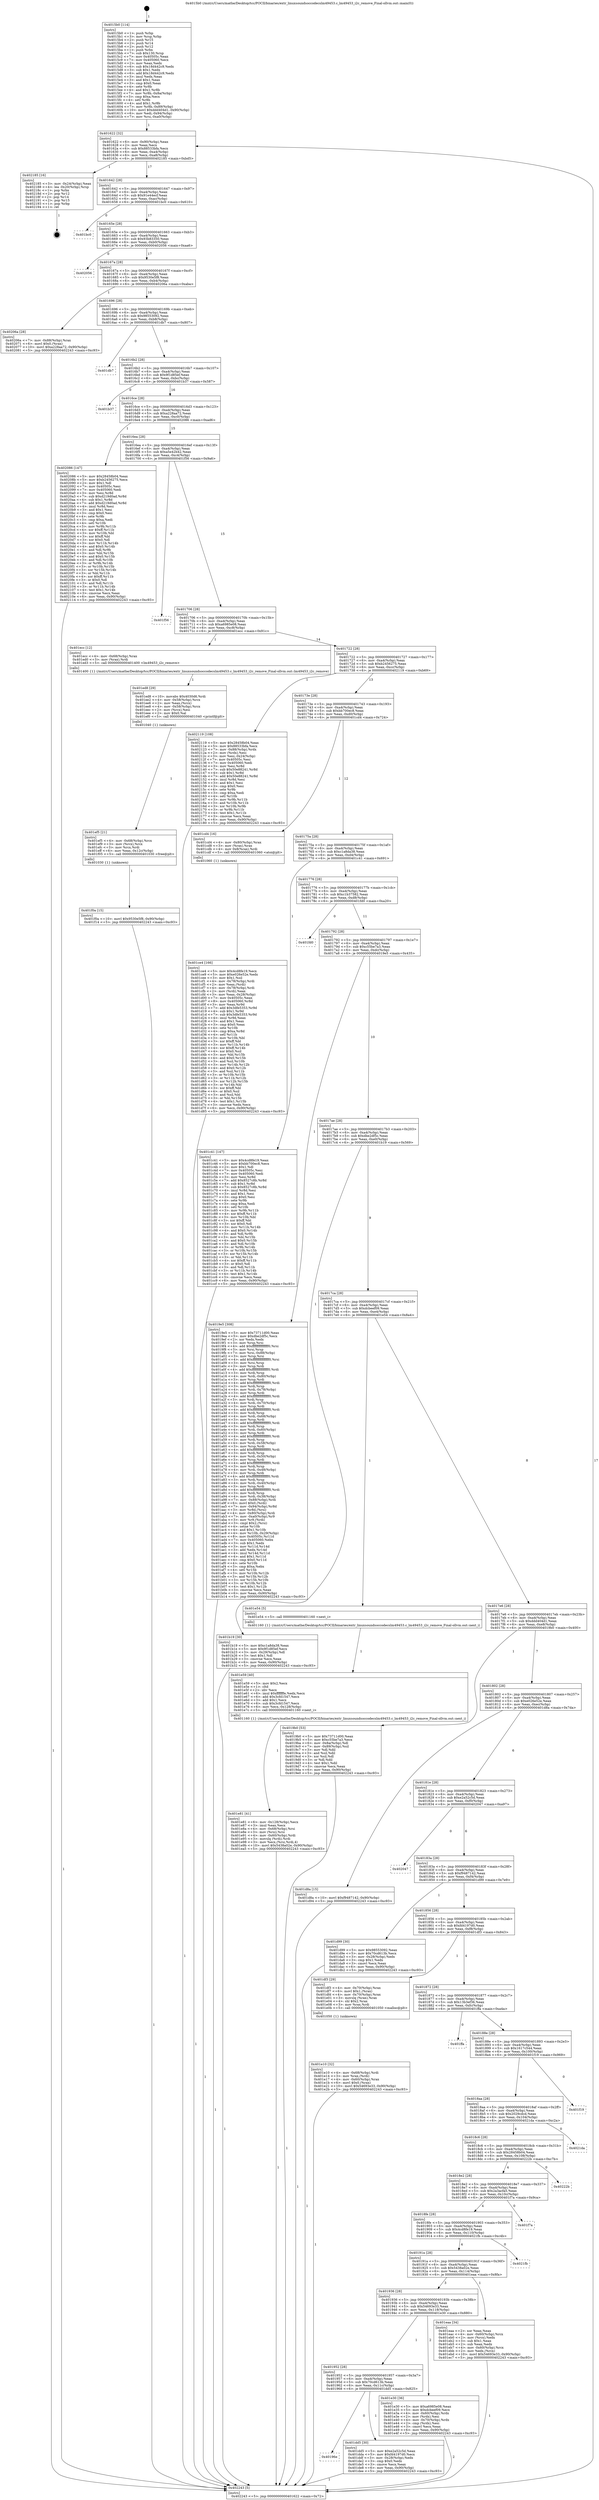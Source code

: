 digraph "0x4015b0" {
  label = "0x4015b0 (/mnt/c/Users/mathe/Desktop/tcc/POCII/binaries/extr_linuxsoundsoccodecslm49453.c_lm49453_i2c_remove_Final-ollvm.out::main(0))"
  labelloc = "t"
  node[shape=record]

  Entry [label="",width=0.3,height=0.3,shape=circle,fillcolor=black,style=filled]
  "0x401622" [label="{
     0x401622 [32]\l
     | [instrs]\l
     &nbsp;&nbsp;0x401622 \<+6\>: mov -0x90(%rbp),%eax\l
     &nbsp;&nbsp;0x401628 \<+2\>: mov %eax,%ecx\l
     &nbsp;&nbsp;0x40162a \<+6\>: sub $0x88533bfa,%ecx\l
     &nbsp;&nbsp;0x401630 \<+6\>: mov %eax,-0xa4(%rbp)\l
     &nbsp;&nbsp;0x401636 \<+6\>: mov %ecx,-0xa8(%rbp)\l
     &nbsp;&nbsp;0x40163c \<+6\>: je 0000000000402185 \<main+0xbd5\>\l
  }"]
  "0x402185" [label="{
     0x402185 [16]\l
     | [instrs]\l
     &nbsp;&nbsp;0x402185 \<+3\>: mov -0x24(%rbp),%eax\l
     &nbsp;&nbsp;0x402188 \<+4\>: lea -0x20(%rbp),%rsp\l
     &nbsp;&nbsp;0x40218c \<+1\>: pop %rbx\l
     &nbsp;&nbsp;0x40218d \<+2\>: pop %r12\l
     &nbsp;&nbsp;0x40218f \<+2\>: pop %r14\l
     &nbsp;&nbsp;0x402191 \<+2\>: pop %r15\l
     &nbsp;&nbsp;0x402193 \<+1\>: pop %rbp\l
     &nbsp;&nbsp;0x402194 \<+1\>: ret\l
  }"]
  "0x401642" [label="{
     0x401642 [28]\l
     | [instrs]\l
     &nbsp;&nbsp;0x401642 \<+5\>: jmp 0000000000401647 \<main+0x97\>\l
     &nbsp;&nbsp;0x401647 \<+6\>: mov -0xa4(%rbp),%eax\l
     &nbsp;&nbsp;0x40164d \<+5\>: sub $0x91e44ecf,%eax\l
     &nbsp;&nbsp;0x401652 \<+6\>: mov %eax,-0xac(%rbp)\l
     &nbsp;&nbsp;0x401658 \<+6\>: je 0000000000401bc0 \<main+0x610\>\l
  }"]
  Exit [label="",width=0.3,height=0.3,shape=circle,fillcolor=black,style=filled,peripheries=2]
  "0x401bc0" [label="{
     0x401bc0\l
  }", style=dashed]
  "0x40165e" [label="{
     0x40165e [28]\l
     | [instrs]\l
     &nbsp;&nbsp;0x40165e \<+5\>: jmp 0000000000401663 \<main+0xb3\>\l
     &nbsp;&nbsp;0x401663 \<+6\>: mov -0xa4(%rbp),%eax\l
     &nbsp;&nbsp;0x401669 \<+5\>: sub $0x93b83350,%eax\l
     &nbsp;&nbsp;0x40166e \<+6\>: mov %eax,-0xb0(%rbp)\l
     &nbsp;&nbsp;0x401674 \<+6\>: je 0000000000402056 \<main+0xaa6\>\l
  }"]
  "0x401f0a" [label="{
     0x401f0a [15]\l
     | [instrs]\l
     &nbsp;&nbsp;0x401f0a \<+10\>: movl $0x9530e5f8,-0x90(%rbp)\l
     &nbsp;&nbsp;0x401f14 \<+5\>: jmp 0000000000402243 \<main+0xc93\>\l
  }"]
  "0x402056" [label="{
     0x402056\l
  }", style=dashed]
  "0x40167a" [label="{
     0x40167a [28]\l
     | [instrs]\l
     &nbsp;&nbsp;0x40167a \<+5\>: jmp 000000000040167f \<main+0xcf\>\l
     &nbsp;&nbsp;0x40167f \<+6\>: mov -0xa4(%rbp),%eax\l
     &nbsp;&nbsp;0x401685 \<+5\>: sub $0x9530e5f8,%eax\l
     &nbsp;&nbsp;0x40168a \<+6\>: mov %eax,-0xb4(%rbp)\l
     &nbsp;&nbsp;0x401690 \<+6\>: je 000000000040206a \<main+0xaba\>\l
  }"]
  "0x401ef5" [label="{
     0x401ef5 [21]\l
     | [instrs]\l
     &nbsp;&nbsp;0x401ef5 \<+4\>: mov -0x68(%rbp),%rcx\l
     &nbsp;&nbsp;0x401ef9 \<+3\>: mov (%rcx),%rcx\l
     &nbsp;&nbsp;0x401efc \<+3\>: mov %rcx,%rdi\l
     &nbsp;&nbsp;0x401eff \<+6\>: mov %eax,-0x12c(%rbp)\l
     &nbsp;&nbsp;0x401f05 \<+5\>: call 0000000000401030 \<free@plt\>\l
     | [calls]\l
     &nbsp;&nbsp;0x401030 \{1\} (unknown)\l
  }"]
  "0x40206a" [label="{
     0x40206a [28]\l
     | [instrs]\l
     &nbsp;&nbsp;0x40206a \<+7\>: mov -0x88(%rbp),%rax\l
     &nbsp;&nbsp;0x402071 \<+6\>: movl $0x0,(%rax)\l
     &nbsp;&nbsp;0x402077 \<+10\>: movl $0xa228aa72,-0x90(%rbp)\l
     &nbsp;&nbsp;0x402081 \<+5\>: jmp 0000000000402243 \<main+0xc93\>\l
  }"]
  "0x401696" [label="{
     0x401696 [28]\l
     | [instrs]\l
     &nbsp;&nbsp;0x401696 \<+5\>: jmp 000000000040169b \<main+0xeb\>\l
     &nbsp;&nbsp;0x40169b \<+6\>: mov -0xa4(%rbp),%eax\l
     &nbsp;&nbsp;0x4016a1 \<+5\>: sub $0x98553092,%eax\l
     &nbsp;&nbsp;0x4016a6 \<+6\>: mov %eax,-0xb8(%rbp)\l
     &nbsp;&nbsp;0x4016ac \<+6\>: je 0000000000401db7 \<main+0x807\>\l
  }"]
  "0x401ed8" [label="{
     0x401ed8 [29]\l
     | [instrs]\l
     &nbsp;&nbsp;0x401ed8 \<+10\>: movabs $0x4030d6,%rdi\l
     &nbsp;&nbsp;0x401ee2 \<+4\>: mov -0x58(%rbp),%rcx\l
     &nbsp;&nbsp;0x401ee6 \<+2\>: mov %eax,(%rcx)\l
     &nbsp;&nbsp;0x401ee8 \<+4\>: mov -0x58(%rbp),%rcx\l
     &nbsp;&nbsp;0x401eec \<+2\>: mov (%rcx),%esi\l
     &nbsp;&nbsp;0x401eee \<+2\>: mov $0x0,%al\l
     &nbsp;&nbsp;0x401ef0 \<+5\>: call 0000000000401040 \<printf@plt\>\l
     | [calls]\l
     &nbsp;&nbsp;0x401040 \{1\} (unknown)\l
  }"]
  "0x401db7" [label="{
     0x401db7\l
  }", style=dashed]
  "0x4016b2" [label="{
     0x4016b2 [28]\l
     | [instrs]\l
     &nbsp;&nbsp;0x4016b2 \<+5\>: jmp 00000000004016b7 \<main+0x107\>\l
     &nbsp;&nbsp;0x4016b7 \<+6\>: mov -0xa4(%rbp),%eax\l
     &nbsp;&nbsp;0x4016bd \<+5\>: sub $0x9f1d85ef,%eax\l
     &nbsp;&nbsp;0x4016c2 \<+6\>: mov %eax,-0xbc(%rbp)\l
     &nbsp;&nbsp;0x4016c8 \<+6\>: je 0000000000401b37 \<main+0x587\>\l
  }"]
  "0x401e81" [label="{
     0x401e81 [41]\l
     | [instrs]\l
     &nbsp;&nbsp;0x401e81 \<+6\>: mov -0x128(%rbp),%ecx\l
     &nbsp;&nbsp;0x401e87 \<+3\>: imul %eax,%ecx\l
     &nbsp;&nbsp;0x401e8a \<+4\>: mov -0x68(%rbp),%rsi\l
     &nbsp;&nbsp;0x401e8e \<+3\>: mov (%rsi),%rsi\l
     &nbsp;&nbsp;0x401e91 \<+4\>: mov -0x60(%rbp),%rdi\l
     &nbsp;&nbsp;0x401e95 \<+3\>: movslq (%rdi),%rdi\l
     &nbsp;&nbsp;0x401e98 \<+3\>: mov %ecx,(%rsi,%rdi,4)\l
     &nbsp;&nbsp;0x401e9b \<+10\>: movl $0x5438a02e,-0x90(%rbp)\l
     &nbsp;&nbsp;0x401ea5 \<+5\>: jmp 0000000000402243 \<main+0xc93\>\l
  }"]
  "0x401b37" [label="{
     0x401b37\l
  }", style=dashed]
  "0x4016ce" [label="{
     0x4016ce [28]\l
     | [instrs]\l
     &nbsp;&nbsp;0x4016ce \<+5\>: jmp 00000000004016d3 \<main+0x123\>\l
     &nbsp;&nbsp;0x4016d3 \<+6\>: mov -0xa4(%rbp),%eax\l
     &nbsp;&nbsp;0x4016d9 \<+5\>: sub $0xa228aa72,%eax\l
     &nbsp;&nbsp;0x4016de \<+6\>: mov %eax,-0xc0(%rbp)\l
     &nbsp;&nbsp;0x4016e4 \<+6\>: je 0000000000402086 \<main+0xad6\>\l
  }"]
  "0x401e59" [label="{
     0x401e59 [40]\l
     | [instrs]\l
     &nbsp;&nbsp;0x401e59 \<+5\>: mov $0x2,%ecx\l
     &nbsp;&nbsp;0x401e5e \<+1\>: cltd\l
     &nbsp;&nbsp;0x401e5f \<+2\>: idiv %ecx\l
     &nbsp;&nbsp;0x401e61 \<+6\>: imul $0xfffffffe,%edx,%ecx\l
     &nbsp;&nbsp;0x401e67 \<+6\>: add $0x3cfd1547,%ecx\l
     &nbsp;&nbsp;0x401e6d \<+3\>: add $0x1,%ecx\l
     &nbsp;&nbsp;0x401e70 \<+6\>: sub $0x3cfd1547,%ecx\l
     &nbsp;&nbsp;0x401e76 \<+6\>: mov %ecx,-0x128(%rbp)\l
     &nbsp;&nbsp;0x401e7c \<+5\>: call 0000000000401160 \<next_i\>\l
     | [calls]\l
     &nbsp;&nbsp;0x401160 \{1\} (/mnt/c/Users/mathe/Desktop/tcc/POCII/binaries/extr_linuxsoundsoccodecslm49453.c_lm49453_i2c_remove_Final-ollvm.out::next_i)\l
  }"]
  "0x402086" [label="{
     0x402086 [147]\l
     | [instrs]\l
     &nbsp;&nbsp;0x402086 \<+5\>: mov $0x28458b04,%eax\l
     &nbsp;&nbsp;0x40208b \<+5\>: mov $0xb2456275,%ecx\l
     &nbsp;&nbsp;0x402090 \<+2\>: mov $0x1,%dl\l
     &nbsp;&nbsp;0x402092 \<+7\>: mov 0x40505c,%esi\l
     &nbsp;&nbsp;0x402099 \<+7\>: mov 0x405060,%edi\l
     &nbsp;&nbsp;0x4020a0 \<+3\>: mov %esi,%r8d\l
     &nbsp;&nbsp;0x4020a3 \<+7\>: sub $0xd219d0ad,%r8d\l
     &nbsp;&nbsp;0x4020aa \<+4\>: sub $0x1,%r8d\l
     &nbsp;&nbsp;0x4020ae \<+7\>: add $0xd219d0ad,%r8d\l
     &nbsp;&nbsp;0x4020b5 \<+4\>: imul %r8d,%esi\l
     &nbsp;&nbsp;0x4020b9 \<+3\>: and $0x1,%esi\l
     &nbsp;&nbsp;0x4020bc \<+3\>: cmp $0x0,%esi\l
     &nbsp;&nbsp;0x4020bf \<+4\>: sete %r9b\l
     &nbsp;&nbsp;0x4020c3 \<+3\>: cmp $0xa,%edi\l
     &nbsp;&nbsp;0x4020c6 \<+4\>: setl %r10b\l
     &nbsp;&nbsp;0x4020ca \<+3\>: mov %r9b,%r11b\l
     &nbsp;&nbsp;0x4020cd \<+4\>: xor $0xff,%r11b\l
     &nbsp;&nbsp;0x4020d1 \<+3\>: mov %r10b,%bl\l
     &nbsp;&nbsp;0x4020d4 \<+3\>: xor $0xff,%bl\l
     &nbsp;&nbsp;0x4020d7 \<+3\>: xor $0x0,%dl\l
     &nbsp;&nbsp;0x4020da \<+3\>: mov %r11b,%r14b\l
     &nbsp;&nbsp;0x4020dd \<+4\>: and $0x0,%r14b\l
     &nbsp;&nbsp;0x4020e1 \<+3\>: and %dl,%r9b\l
     &nbsp;&nbsp;0x4020e4 \<+3\>: mov %bl,%r15b\l
     &nbsp;&nbsp;0x4020e7 \<+4\>: and $0x0,%r15b\l
     &nbsp;&nbsp;0x4020eb \<+3\>: and %dl,%r10b\l
     &nbsp;&nbsp;0x4020ee \<+3\>: or %r9b,%r14b\l
     &nbsp;&nbsp;0x4020f1 \<+3\>: or %r10b,%r15b\l
     &nbsp;&nbsp;0x4020f4 \<+3\>: xor %r15b,%r14b\l
     &nbsp;&nbsp;0x4020f7 \<+3\>: or %bl,%r11b\l
     &nbsp;&nbsp;0x4020fa \<+4\>: xor $0xff,%r11b\l
     &nbsp;&nbsp;0x4020fe \<+3\>: or $0x0,%dl\l
     &nbsp;&nbsp;0x402101 \<+3\>: and %dl,%r11b\l
     &nbsp;&nbsp;0x402104 \<+3\>: or %r11b,%r14b\l
     &nbsp;&nbsp;0x402107 \<+4\>: test $0x1,%r14b\l
     &nbsp;&nbsp;0x40210b \<+3\>: cmovne %ecx,%eax\l
     &nbsp;&nbsp;0x40210e \<+6\>: mov %eax,-0x90(%rbp)\l
     &nbsp;&nbsp;0x402114 \<+5\>: jmp 0000000000402243 \<main+0xc93\>\l
  }"]
  "0x4016ea" [label="{
     0x4016ea [28]\l
     | [instrs]\l
     &nbsp;&nbsp;0x4016ea \<+5\>: jmp 00000000004016ef \<main+0x13f\>\l
     &nbsp;&nbsp;0x4016ef \<+6\>: mov -0xa4(%rbp),%eax\l
     &nbsp;&nbsp;0x4016f5 \<+5\>: sub $0xa5e42b42,%eax\l
     &nbsp;&nbsp;0x4016fa \<+6\>: mov %eax,-0xc4(%rbp)\l
     &nbsp;&nbsp;0x401700 \<+6\>: je 0000000000401f56 \<main+0x9a6\>\l
  }"]
  "0x401e10" [label="{
     0x401e10 [32]\l
     | [instrs]\l
     &nbsp;&nbsp;0x401e10 \<+4\>: mov -0x68(%rbp),%rdi\l
     &nbsp;&nbsp;0x401e14 \<+3\>: mov %rax,(%rdi)\l
     &nbsp;&nbsp;0x401e17 \<+4\>: mov -0x60(%rbp),%rax\l
     &nbsp;&nbsp;0x401e1b \<+6\>: movl $0x0,(%rax)\l
     &nbsp;&nbsp;0x401e21 \<+10\>: movl $0x54693e33,-0x90(%rbp)\l
     &nbsp;&nbsp;0x401e2b \<+5\>: jmp 0000000000402243 \<main+0xc93\>\l
  }"]
  "0x401f56" [label="{
     0x401f56\l
  }", style=dashed]
  "0x401706" [label="{
     0x401706 [28]\l
     | [instrs]\l
     &nbsp;&nbsp;0x401706 \<+5\>: jmp 000000000040170b \<main+0x15b\>\l
     &nbsp;&nbsp;0x40170b \<+6\>: mov -0xa4(%rbp),%eax\l
     &nbsp;&nbsp;0x401711 \<+5\>: sub $0xa6985e08,%eax\l
     &nbsp;&nbsp;0x401716 \<+6\>: mov %eax,-0xc8(%rbp)\l
     &nbsp;&nbsp;0x40171c \<+6\>: je 0000000000401ecc \<main+0x91c\>\l
  }"]
  "0x40196e" [label="{
     0x40196e\l
  }", style=dashed]
  "0x401ecc" [label="{
     0x401ecc [12]\l
     | [instrs]\l
     &nbsp;&nbsp;0x401ecc \<+4\>: mov -0x68(%rbp),%rax\l
     &nbsp;&nbsp;0x401ed0 \<+3\>: mov (%rax),%rdi\l
     &nbsp;&nbsp;0x401ed3 \<+5\>: call 0000000000401400 \<lm49453_i2c_remove\>\l
     | [calls]\l
     &nbsp;&nbsp;0x401400 \{1\} (/mnt/c/Users/mathe/Desktop/tcc/POCII/binaries/extr_linuxsoundsoccodecslm49453.c_lm49453_i2c_remove_Final-ollvm.out::lm49453_i2c_remove)\l
  }"]
  "0x401722" [label="{
     0x401722 [28]\l
     | [instrs]\l
     &nbsp;&nbsp;0x401722 \<+5\>: jmp 0000000000401727 \<main+0x177\>\l
     &nbsp;&nbsp;0x401727 \<+6\>: mov -0xa4(%rbp),%eax\l
     &nbsp;&nbsp;0x40172d \<+5\>: sub $0xb2456275,%eax\l
     &nbsp;&nbsp;0x401732 \<+6\>: mov %eax,-0xcc(%rbp)\l
     &nbsp;&nbsp;0x401738 \<+6\>: je 0000000000402119 \<main+0xb69\>\l
  }"]
  "0x401dd5" [label="{
     0x401dd5 [30]\l
     | [instrs]\l
     &nbsp;&nbsp;0x401dd5 \<+5\>: mov $0xe2a52c5d,%eax\l
     &nbsp;&nbsp;0x401dda \<+5\>: mov $0xfd4197d0,%ecx\l
     &nbsp;&nbsp;0x401ddf \<+3\>: mov -0x28(%rbp),%edx\l
     &nbsp;&nbsp;0x401de2 \<+3\>: cmp $0x0,%edx\l
     &nbsp;&nbsp;0x401de5 \<+3\>: cmove %ecx,%eax\l
     &nbsp;&nbsp;0x401de8 \<+6\>: mov %eax,-0x90(%rbp)\l
     &nbsp;&nbsp;0x401dee \<+5\>: jmp 0000000000402243 \<main+0xc93\>\l
  }"]
  "0x402119" [label="{
     0x402119 [108]\l
     | [instrs]\l
     &nbsp;&nbsp;0x402119 \<+5\>: mov $0x28458b04,%eax\l
     &nbsp;&nbsp;0x40211e \<+5\>: mov $0x88533bfa,%ecx\l
     &nbsp;&nbsp;0x402123 \<+7\>: mov -0x88(%rbp),%rdx\l
     &nbsp;&nbsp;0x40212a \<+2\>: mov (%rdx),%esi\l
     &nbsp;&nbsp;0x40212c \<+3\>: mov %esi,-0x24(%rbp)\l
     &nbsp;&nbsp;0x40212f \<+7\>: mov 0x40505c,%esi\l
     &nbsp;&nbsp;0x402136 \<+7\>: mov 0x405060,%edi\l
     &nbsp;&nbsp;0x40213d \<+3\>: mov %esi,%r8d\l
     &nbsp;&nbsp;0x402140 \<+7\>: sub $0x50e88241,%r8d\l
     &nbsp;&nbsp;0x402147 \<+4\>: sub $0x1,%r8d\l
     &nbsp;&nbsp;0x40214b \<+7\>: add $0x50e88241,%r8d\l
     &nbsp;&nbsp;0x402152 \<+4\>: imul %r8d,%esi\l
     &nbsp;&nbsp;0x402156 \<+3\>: and $0x1,%esi\l
     &nbsp;&nbsp;0x402159 \<+3\>: cmp $0x0,%esi\l
     &nbsp;&nbsp;0x40215c \<+4\>: sete %r9b\l
     &nbsp;&nbsp;0x402160 \<+3\>: cmp $0xa,%edi\l
     &nbsp;&nbsp;0x402163 \<+4\>: setl %r10b\l
     &nbsp;&nbsp;0x402167 \<+3\>: mov %r9b,%r11b\l
     &nbsp;&nbsp;0x40216a \<+3\>: and %r10b,%r11b\l
     &nbsp;&nbsp;0x40216d \<+3\>: xor %r10b,%r9b\l
     &nbsp;&nbsp;0x402170 \<+3\>: or %r9b,%r11b\l
     &nbsp;&nbsp;0x402173 \<+4\>: test $0x1,%r11b\l
     &nbsp;&nbsp;0x402177 \<+3\>: cmovne %ecx,%eax\l
     &nbsp;&nbsp;0x40217a \<+6\>: mov %eax,-0x90(%rbp)\l
     &nbsp;&nbsp;0x402180 \<+5\>: jmp 0000000000402243 \<main+0xc93\>\l
  }"]
  "0x40173e" [label="{
     0x40173e [28]\l
     | [instrs]\l
     &nbsp;&nbsp;0x40173e \<+5\>: jmp 0000000000401743 \<main+0x193\>\l
     &nbsp;&nbsp;0x401743 \<+6\>: mov -0xa4(%rbp),%eax\l
     &nbsp;&nbsp;0x401749 \<+5\>: sub $0xbb700ec8,%eax\l
     &nbsp;&nbsp;0x40174e \<+6\>: mov %eax,-0xd0(%rbp)\l
     &nbsp;&nbsp;0x401754 \<+6\>: je 0000000000401cd4 \<main+0x724\>\l
  }"]
  "0x401952" [label="{
     0x401952 [28]\l
     | [instrs]\l
     &nbsp;&nbsp;0x401952 \<+5\>: jmp 0000000000401957 \<main+0x3a7\>\l
     &nbsp;&nbsp;0x401957 \<+6\>: mov -0xa4(%rbp),%eax\l
     &nbsp;&nbsp;0x40195d \<+5\>: sub $0x70cd613b,%eax\l
     &nbsp;&nbsp;0x401962 \<+6\>: mov %eax,-0x11c(%rbp)\l
     &nbsp;&nbsp;0x401968 \<+6\>: je 0000000000401dd5 \<main+0x825\>\l
  }"]
  "0x401cd4" [label="{
     0x401cd4 [16]\l
     | [instrs]\l
     &nbsp;&nbsp;0x401cd4 \<+4\>: mov -0x80(%rbp),%rax\l
     &nbsp;&nbsp;0x401cd8 \<+3\>: mov (%rax),%rax\l
     &nbsp;&nbsp;0x401cdb \<+4\>: mov 0x8(%rax),%rdi\l
     &nbsp;&nbsp;0x401cdf \<+5\>: call 0000000000401060 \<atoi@plt\>\l
     | [calls]\l
     &nbsp;&nbsp;0x401060 \{1\} (unknown)\l
  }"]
  "0x40175a" [label="{
     0x40175a [28]\l
     | [instrs]\l
     &nbsp;&nbsp;0x40175a \<+5\>: jmp 000000000040175f \<main+0x1af\>\l
     &nbsp;&nbsp;0x40175f \<+6\>: mov -0xa4(%rbp),%eax\l
     &nbsp;&nbsp;0x401765 \<+5\>: sub $0xc1a8da38,%eax\l
     &nbsp;&nbsp;0x40176a \<+6\>: mov %eax,-0xd4(%rbp)\l
     &nbsp;&nbsp;0x401770 \<+6\>: je 0000000000401c41 \<main+0x691\>\l
  }"]
  "0x401e30" [label="{
     0x401e30 [36]\l
     | [instrs]\l
     &nbsp;&nbsp;0x401e30 \<+5\>: mov $0xa6985e08,%eax\l
     &nbsp;&nbsp;0x401e35 \<+5\>: mov $0xdcbeef09,%ecx\l
     &nbsp;&nbsp;0x401e3a \<+4\>: mov -0x60(%rbp),%rdx\l
     &nbsp;&nbsp;0x401e3e \<+2\>: mov (%rdx),%esi\l
     &nbsp;&nbsp;0x401e40 \<+4\>: mov -0x70(%rbp),%rdx\l
     &nbsp;&nbsp;0x401e44 \<+2\>: cmp (%rdx),%esi\l
     &nbsp;&nbsp;0x401e46 \<+3\>: cmovl %ecx,%eax\l
     &nbsp;&nbsp;0x401e49 \<+6\>: mov %eax,-0x90(%rbp)\l
     &nbsp;&nbsp;0x401e4f \<+5\>: jmp 0000000000402243 \<main+0xc93\>\l
  }"]
  "0x401c41" [label="{
     0x401c41 [147]\l
     | [instrs]\l
     &nbsp;&nbsp;0x401c41 \<+5\>: mov $0x4cd8fe19,%eax\l
     &nbsp;&nbsp;0x401c46 \<+5\>: mov $0xbb700ec8,%ecx\l
     &nbsp;&nbsp;0x401c4b \<+2\>: mov $0x1,%dl\l
     &nbsp;&nbsp;0x401c4d \<+7\>: mov 0x40505c,%esi\l
     &nbsp;&nbsp;0x401c54 \<+7\>: mov 0x405060,%edi\l
     &nbsp;&nbsp;0x401c5b \<+3\>: mov %esi,%r8d\l
     &nbsp;&nbsp;0x401c5e \<+7\>: add $0x8527c8b,%r8d\l
     &nbsp;&nbsp;0x401c65 \<+4\>: sub $0x1,%r8d\l
     &nbsp;&nbsp;0x401c69 \<+7\>: sub $0x8527c8b,%r8d\l
     &nbsp;&nbsp;0x401c70 \<+4\>: imul %r8d,%esi\l
     &nbsp;&nbsp;0x401c74 \<+3\>: and $0x1,%esi\l
     &nbsp;&nbsp;0x401c77 \<+3\>: cmp $0x0,%esi\l
     &nbsp;&nbsp;0x401c7a \<+4\>: sete %r9b\l
     &nbsp;&nbsp;0x401c7e \<+3\>: cmp $0xa,%edi\l
     &nbsp;&nbsp;0x401c81 \<+4\>: setl %r10b\l
     &nbsp;&nbsp;0x401c85 \<+3\>: mov %r9b,%r11b\l
     &nbsp;&nbsp;0x401c88 \<+4\>: xor $0xff,%r11b\l
     &nbsp;&nbsp;0x401c8c \<+3\>: mov %r10b,%bl\l
     &nbsp;&nbsp;0x401c8f \<+3\>: xor $0xff,%bl\l
     &nbsp;&nbsp;0x401c92 \<+3\>: xor $0x0,%dl\l
     &nbsp;&nbsp;0x401c95 \<+3\>: mov %r11b,%r14b\l
     &nbsp;&nbsp;0x401c98 \<+4\>: and $0x0,%r14b\l
     &nbsp;&nbsp;0x401c9c \<+3\>: and %dl,%r9b\l
     &nbsp;&nbsp;0x401c9f \<+3\>: mov %bl,%r15b\l
     &nbsp;&nbsp;0x401ca2 \<+4\>: and $0x0,%r15b\l
     &nbsp;&nbsp;0x401ca6 \<+3\>: and %dl,%r10b\l
     &nbsp;&nbsp;0x401ca9 \<+3\>: or %r9b,%r14b\l
     &nbsp;&nbsp;0x401cac \<+3\>: or %r10b,%r15b\l
     &nbsp;&nbsp;0x401caf \<+3\>: xor %r15b,%r14b\l
     &nbsp;&nbsp;0x401cb2 \<+3\>: or %bl,%r11b\l
     &nbsp;&nbsp;0x401cb5 \<+4\>: xor $0xff,%r11b\l
     &nbsp;&nbsp;0x401cb9 \<+3\>: or $0x0,%dl\l
     &nbsp;&nbsp;0x401cbc \<+3\>: and %dl,%r11b\l
     &nbsp;&nbsp;0x401cbf \<+3\>: or %r11b,%r14b\l
     &nbsp;&nbsp;0x401cc2 \<+4\>: test $0x1,%r14b\l
     &nbsp;&nbsp;0x401cc6 \<+3\>: cmovne %ecx,%eax\l
     &nbsp;&nbsp;0x401cc9 \<+6\>: mov %eax,-0x90(%rbp)\l
     &nbsp;&nbsp;0x401ccf \<+5\>: jmp 0000000000402243 \<main+0xc93\>\l
  }"]
  "0x401776" [label="{
     0x401776 [28]\l
     | [instrs]\l
     &nbsp;&nbsp;0x401776 \<+5\>: jmp 000000000040177b \<main+0x1cb\>\l
     &nbsp;&nbsp;0x40177b \<+6\>: mov -0xa4(%rbp),%eax\l
     &nbsp;&nbsp;0x401781 \<+5\>: sub $0xc1b37582,%eax\l
     &nbsp;&nbsp;0x401786 \<+6\>: mov %eax,-0xd8(%rbp)\l
     &nbsp;&nbsp;0x40178c \<+6\>: je 0000000000401fd0 \<main+0xa20\>\l
  }"]
  "0x401936" [label="{
     0x401936 [28]\l
     | [instrs]\l
     &nbsp;&nbsp;0x401936 \<+5\>: jmp 000000000040193b \<main+0x38b\>\l
     &nbsp;&nbsp;0x40193b \<+6\>: mov -0xa4(%rbp),%eax\l
     &nbsp;&nbsp;0x401941 \<+5\>: sub $0x54693e33,%eax\l
     &nbsp;&nbsp;0x401946 \<+6\>: mov %eax,-0x118(%rbp)\l
     &nbsp;&nbsp;0x40194c \<+6\>: je 0000000000401e30 \<main+0x880\>\l
  }"]
  "0x401fd0" [label="{
     0x401fd0\l
  }", style=dashed]
  "0x401792" [label="{
     0x401792 [28]\l
     | [instrs]\l
     &nbsp;&nbsp;0x401792 \<+5\>: jmp 0000000000401797 \<main+0x1e7\>\l
     &nbsp;&nbsp;0x401797 \<+6\>: mov -0xa4(%rbp),%eax\l
     &nbsp;&nbsp;0x40179d \<+5\>: sub $0xc55be7a3,%eax\l
     &nbsp;&nbsp;0x4017a2 \<+6\>: mov %eax,-0xdc(%rbp)\l
     &nbsp;&nbsp;0x4017a8 \<+6\>: je 00000000004019e5 \<main+0x435\>\l
  }"]
  "0x401eaa" [label="{
     0x401eaa [34]\l
     | [instrs]\l
     &nbsp;&nbsp;0x401eaa \<+2\>: xor %eax,%eax\l
     &nbsp;&nbsp;0x401eac \<+4\>: mov -0x60(%rbp),%rcx\l
     &nbsp;&nbsp;0x401eb0 \<+2\>: mov (%rcx),%edx\l
     &nbsp;&nbsp;0x401eb2 \<+3\>: sub $0x1,%eax\l
     &nbsp;&nbsp;0x401eb5 \<+2\>: sub %eax,%edx\l
     &nbsp;&nbsp;0x401eb7 \<+4\>: mov -0x60(%rbp),%rcx\l
     &nbsp;&nbsp;0x401ebb \<+2\>: mov %edx,(%rcx)\l
     &nbsp;&nbsp;0x401ebd \<+10\>: movl $0x54693e33,-0x90(%rbp)\l
     &nbsp;&nbsp;0x401ec7 \<+5\>: jmp 0000000000402243 \<main+0xc93\>\l
  }"]
  "0x4019e5" [label="{
     0x4019e5 [308]\l
     | [instrs]\l
     &nbsp;&nbsp;0x4019e5 \<+5\>: mov $0x73711d00,%eax\l
     &nbsp;&nbsp;0x4019ea \<+5\>: mov $0xdbe2df5c,%ecx\l
     &nbsp;&nbsp;0x4019ef \<+2\>: xor %edx,%edx\l
     &nbsp;&nbsp;0x4019f1 \<+3\>: mov %rsp,%rsi\l
     &nbsp;&nbsp;0x4019f4 \<+4\>: add $0xfffffffffffffff0,%rsi\l
     &nbsp;&nbsp;0x4019f8 \<+3\>: mov %rsi,%rsp\l
     &nbsp;&nbsp;0x4019fb \<+7\>: mov %rsi,-0x88(%rbp)\l
     &nbsp;&nbsp;0x401a02 \<+3\>: mov %rsp,%rsi\l
     &nbsp;&nbsp;0x401a05 \<+4\>: add $0xfffffffffffffff0,%rsi\l
     &nbsp;&nbsp;0x401a09 \<+3\>: mov %rsi,%rsp\l
     &nbsp;&nbsp;0x401a0c \<+3\>: mov %rsp,%rdi\l
     &nbsp;&nbsp;0x401a0f \<+4\>: add $0xfffffffffffffff0,%rdi\l
     &nbsp;&nbsp;0x401a13 \<+3\>: mov %rdi,%rsp\l
     &nbsp;&nbsp;0x401a16 \<+4\>: mov %rdi,-0x80(%rbp)\l
     &nbsp;&nbsp;0x401a1a \<+3\>: mov %rsp,%rdi\l
     &nbsp;&nbsp;0x401a1d \<+4\>: add $0xfffffffffffffff0,%rdi\l
     &nbsp;&nbsp;0x401a21 \<+3\>: mov %rdi,%rsp\l
     &nbsp;&nbsp;0x401a24 \<+4\>: mov %rdi,-0x78(%rbp)\l
     &nbsp;&nbsp;0x401a28 \<+3\>: mov %rsp,%rdi\l
     &nbsp;&nbsp;0x401a2b \<+4\>: add $0xfffffffffffffff0,%rdi\l
     &nbsp;&nbsp;0x401a2f \<+3\>: mov %rdi,%rsp\l
     &nbsp;&nbsp;0x401a32 \<+4\>: mov %rdi,-0x70(%rbp)\l
     &nbsp;&nbsp;0x401a36 \<+3\>: mov %rsp,%rdi\l
     &nbsp;&nbsp;0x401a39 \<+4\>: add $0xfffffffffffffff0,%rdi\l
     &nbsp;&nbsp;0x401a3d \<+3\>: mov %rdi,%rsp\l
     &nbsp;&nbsp;0x401a40 \<+4\>: mov %rdi,-0x68(%rbp)\l
     &nbsp;&nbsp;0x401a44 \<+3\>: mov %rsp,%rdi\l
     &nbsp;&nbsp;0x401a47 \<+4\>: add $0xfffffffffffffff0,%rdi\l
     &nbsp;&nbsp;0x401a4b \<+3\>: mov %rdi,%rsp\l
     &nbsp;&nbsp;0x401a4e \<+4\>: mov %rdi,-0x60(%rbp)\l
     &nbsp;&nbsp;0x401a52 \<+3\>: mov %rsp,%rdi\l
     &nbsp;&nbsp;0x401a55 \<+4\>: add $0xfffffffffffffff0,%rdi\l
     &nbsp;&nbsp;0x401a59 \<+3\>: mov %rdi,%rsp\l
     &nbsp;&nbsp;0x401a5c \<+4\>: mov %rdi,-0x58(%rbp)\l
     &nbsp;&nbsp;0x401a60 \<+3\>: mov %rsp,%rdi\l
     &nbsp;&nbsp;0x401a63 \<+4\>: add $0xfffffffffffffff0,%rdi\l
     &nbsp;&nbsp;0x401a67 \<+3\>: mov %rdi,%rsp\l
     &nbsp;&nbsp;0x401a6a \<+4\>: mov %rdi,-0x50(%rbp)\l
     &nbsp;&nbsp;0x401a6e \<+3\>: mov %rsp,%rdi\l
     &nbsp;&nbsp;0x401a71 \<+4\>: add $0xfffffffffffffff0,%rdi\l
     &nbsp;&nbsp;0x401a75 \<+3\>: mov %rdi,%rsp\l
     &nbsp;&nbsp;0x401a78 \<+4\>: mov %rdi,-0x48(%rbp)\l
     &nbsp;&nbsp;0x401a7c \<+3\>: mov %rsp,%rdi\l
     &nbsp;&nbsp;0x401a7f \<+4\>: add $0xfffffffffffffff0,%rdi\l
     &nbsp;&nbsp;0x401a83 \<+3\>: mov %rdi,%rsp\l
     &nbsp;&nbsp;0x401a86 \<+4\>: mov %rdi,-0x40(%rbp)\l
     &nbsp;&nbsp;0x401a8a \<+3\>: mov %rsp,%rdi\l
     &nbsp;&nbsp;0x401a8d \<+4\>: add $0xfffffffffffffff0,%rdi\l
     &nbsp;&nbsp;0x401a91 \<+3\>: mov %rdi,%rsp\l
     &nbsp;&nbsp;0x401a94 \<+4\>: mov %rdi,-0x38(%rbp)\l
     &nbsp;&nbsp;0x401a98 \<+7\>: mov -0x88(%rbp),%rdi\l
     &nbsp;&nbsp;0x401a9f \<+6\>: movl $0x0,(%rdi)\l
     &nbsp;&nbsp;0x401aa5 \<+7\>: mov -0x94(%rbp),%r8d\l
     &nbsp;&nbsp;0x401aac \<+3\>: mov %r8d,(%rsi)\l
     &nbsp;&nbsp;0x401aaf \<+4\>: mov -0x80(%rbp),%rdi\l
     &nbsp;&nbsp;0x401ab3 \<+7\>: mov -0xa0(%rbp),%r9\l
     &nbsp;&nbsp;0x401aba \<+3\>: mov %r9,(%rdi)\l
     &nbsp;&nbsp;0x401abd \<+3\>: cmpl $0x2,(%rsi)\l
     &nbsp;&nbsp;0x401ac0 \<+4\>: setne %r10b\l
     &nbsp;&nbsp;0x401ac4 \<+4\>: and $0x1,%r10b\l
     &nbsp;&nbsp;0x401ac8 \<+4\>: mov %r10b,-0x29(%rbp)\l
     &nbsp;&nbsp;0x401acc \<+8\>: mov 0x40505c,%r11d\l
     &nbsp;&nbsp;0x401ad4 \<+7\>: mov 0x405060,%ebx\l
     &nbsp;&nbsp;0x401adb \<+3\>: sub $0x1,%edx\l
     &nbsp;&nbsp;0x401ade \<+3\>: mov %r11d,%r14d\l
     &nbsp;&nbsp;0x401ae1 \<+3\>: add %edx,%r14d\l
     &nbsp;&nbsp;0x401ae4 \<+4\>: imul %r14d,%r11d\l
     &nbsp;&nbsp;0x401ae8 \<+4\>: and $0x1,%r11d\l
     &nbsp;&nbsp;0x401aec \<+4\>: cmp $0x0,%r11d\l
     &nbsp;&nbsp;0x401af0 \<+4\>: sete %r10b\l
     &nbsp;&nbsp;0x401af4 \<+3\>: cmp $0xa,%ebx\l
     &nbsp;&nbsp;0x401af7 \<+4\>: setl %r15b\l
     &nbsp;&nbsp;0x401afb \<+3\>: mov %r10b,%r12b\l
     &nbsp;&nbsp;0x401afe \<+3\>: and %r15b,%r12b\l
     &nbsp;&nbsp;0x401b01 \<+3\>: xor %r15b,%r10b\l
     &nbsp;&nbsp;0x401b04 \<+3\>: or %r10b,%r12b\l
     &nbsp;&nbsp;0x401b07 \<+4\>: test $0x1,%r12b\l
     &nbsp;&nbsp;0x401b0b \<+3\>: cmovne %ecx,%eax\l
     &nbsp;&nbsp;0x401b0e \<+6\>: mov %eax,-0x90(%rbp)\l
     &nbsp;&nbsp;0x401b14 \<+5\>: jmp 0000000000402243 \<main+0xc93\>\l
  }"]
  "0x4017ae" [label="{
     0x4017ae [28]\l
     | [instrs]\l
     &nbsp;&nbsp;0x4017ae \<+5\>: jmp 00000000004017b3 \<main+0x203\>\l
     &nbsp;&nbsp;0x4017b3 \<+6\>: mov -0xa4(%rbp),%eax\l
     &nbsp;&nbsp;0x4017b9 \<+5\>: sub $0xdbe2df5c,%eax\l
     &nbsp;&nbsp;0x4017be \<+6\>: mov %eax,-0xe0(%rbp)\l
     &nbsp;&nbsp;0x4017c4 \<+6\>: je 0000000000401b19 \<main+0x569\>\l
  }"]
  "0x40191a" [label="{
     0x40191a [28]\l
     | [instrs]\l
     &nbsp;&nbsp;0x40191a \<+5\>: jmp 000000000040191f \<main+0x36f\>\l
     &nbsp;&nbsp;0x40191f \<+6\>: mov -0xa4(%rbp),%eax\l
     &nbsp;&nbsp;0x401925 \<+5\>: sub $0x5438a02e,%eax\l
     &nbsp;&nbsp;0x40192a \<+6\>: mov %eax,-0x114(%rbp)\l
     &nbsp;&nbsp;0x401930 \<+6\>: je 0000000000401eaa \<main+0x8fa\>\l
  }"]
  "0x401b19" [label="{
     0x401b19 [30]\l
     | [instrs]\l
     &nbsp;&nbsp;0x401b19 \<+5\>: mov $0xc1a8da38,%eax\l
     &nbsp;&nbsp;0x401b1e \<+5\>: mov $0x9f1d85ef,%ecx\l
     &nbsp;&nbsp;0x401b23 \<+3\>: mov -0x29(%rbp),%dl\l
     &nbsp;&nbsp;0x401b26 \<+3\>: test $0x1,%dl\l
     &nbsp;&nbsp;0x401b29 \<+3\>: cmovne %ecx,%eax\l
     &nbsp;&nbsp;0x401b2c \<+6\>: mov %eax,-0x90(%rbp)\l
     &nbsp;&nbsp;0x401b32 \<+5\>: jmp 0000000000402243 \<main+0xc93\>\l
  }"]
  "0x4017ca" [label="{
     0x4017ca [28]\l
     | [instrs]\l
     &nbsp;&nbsp;0x4017ca \<+5\>: jmp 00000000004017cf \<main+0x21f\>\l
     &nbsp;&nbsp;0x4017cf \<+6\>: mov -0xa4(%rbp),%eax\l
     &nbsp;&nbsp;0x4017d5 \<+5\>: sub $0xdcbeef09,%eax\l
     &nbsp;&nbsp;0x4017da \<+6\>: mov %eax,-0xe4(%rbp)\l
     &nbsp;&nbsp;0x4017e0 \<+6\>: je 0000000000401e54 \<main+0x8a4\>\l
  }"]
  "0x4021fb" [label="{
     0x4021fb\l
  }", style=dashed]
  "0x401e54" [label="{
     0x401e54 [5]\l
     | [instrs]\l
     &nbsp;&nbsp;0x401e54 \<+5\>: call 0000000000401160 \<next_i\>\l
     | [calls]\l
     &nbsp;&nbsp;0x401160 \{1\} (/mnt/c/Users/mathe/Desktop/tcc/POCII/binaries/extr_linuxsoundsoccodecslm49453.c_lm49453_i2c_remove_Final-ollvm.out::next_i)\l
  }"]
  "0x4017e6" [label="{
     0x4017e6 [28]\l
     | [instrs]\l
     &nbsp;&nbsp;0x4017e6 \<+5\>: jmp 00000000004017eb \<main+0x23b\>\l
     &nbsp;&nbsp;0x4017eb \<+6\>: mov -0xa4(%rbp),%eax\l
     &nbsp;&nbsp;0x4017f1 \<+5\>: sub $0xddd404d1,%eax\l
     &nbsp;&nbsp;0x4017f6 \<+6\>: mov %eax,-0xe8(%rbp)\l
     &nbsp;&nbsp;0x4017fc \<+6\>: je 00000000004019b0 \<main+0x400\>\l
  }"]
  "0x4018fe" [label="{
     0x4018fe [28]\l
     | [instrs]\l
     &nbsp;&nbsp;0x4018fe \<+5\>: jmp 0000000000401903 \<main+0x353\>\l
     &nbsp;&nbsp;0x401903 \<+6\>: mov -0xa4(%rbp),%eax\l
     &nbsp;&nbsp;0x401909 \<+5\>: sub $0x4cd8fe19,%eax\l
     &nbsp;&nbsp;0x40190e \<+6\>: mov %eax,-0x110(%rbp)\l
     &nbsp;&nbsp;0x401914 \<+6\>: je 00000000004021fb \<main+0xc4b\>\l
  }"]
  "0x4019b0" [label="{
     0x4019b0 [53]\l
     | [instrs]\l
     &nbsp;&nbsp;0x4019b0 \<+5\>: mov $0x73711d00,%eax\l
     &nbsp;&nbsp;0x4019b5 \<+5\>: mov $0xc55be7a3,%ecx\l
     &nbsp;&nbsp;0x4019ba \<+6\>: mov -0x8a(%rbp),%dl\l
     &nbsp;&nbsp;0x4019c0 \<+7\>: mov -0x89(%rbp),%sil\l
     &nbsp;&nbsp;0x4019c7 \<+3\>: mov %dl,%dil\l
     &nbsp;&nbsp;0x4019ca \<+3\>: and %sil,%dil\l
     &nbsp;&nbsp;0x4019cd \<+3\>: xor %sil,%dl\l
     &nbsp;&nbsp;0x4019d0 \<+3\>: or %dl,%dil\l
     &nbsp;&nbsp;0x4019d3 \<+4\>: test $0x1,%dil\l
     &nbsp;&nbsp;0x4019d7 \<+3\>: cmovne %ecx,%eax\l
     &nbsp;&nbsp;0x4019da \<+6\>: mov %eax,-0x90(%rbp)\l
     &nbsp;&nbsp;0x4019e0 \<+5\>: jmp 0000000000402243 \<main+0xc93\>\l
  }"]
  "0x401802" [label="{
     0x401802 [28]\l
     | [instrs]\l
     &nbsp;&nbsp;0x401802 \<+5\>: jmp 0000000000401807 \<main+0x257\>\l
     &nbsp;&nbsp;0x401807 \<+6\>: mov -0xa4(%rbp),%eax\l
     &nbsp;&nbsp;0x40180d \<+5\>: sub $0xe026e52e,%eax\l
     &nbsp;&nbsp;0x401812 \<+6\>: mov %eax,-0xec(%rbp)\l
     &nbsp;&nbsp;0x401818 \<+6\>: je 0000000000401d8a \<main+0x7da\>\l
  }"]
  "0x402243" [label="{
     0x402243 [5]\l
     | [instrs]\l
     &nbsp;&nbsp;0x402243 \<+5\>: jmp 0000000000401622 \<main+0x72\>\l
  }"]
  "0x4015b0" [label="{
     0x4015b0 [114]\l
     | [instrs]\l
     &nbsp;&nbsp;0x4015b0 \<+1\>: push %rbp\l
     &nbsp;&nbsp;0x4015b1 \<+3\>: mov %rsp,%rbp\l
     &nbsp;&nbsp;0x4015b4 \<+2\>: push %r15\l
     &nbsp;&nbsp;0x4015b6 \<+2\>: push %r14\l
     &nbsp;&nbsp;0x4015b8 \<+2\>: push %r12\l
     &nbsp;&nbsp;0x4015ba \<+1\>: push %rbx\l
     &nbsp;&nbsp;0x4015bb \<+7\>: sub $0x130,%rsp\l
     &nbsp;&nbsp;0x4015c2 \<+7\>: mov 0x40505c,%eax\l
     &nbsp;&nbsp;0x4015c9 \<+7\>: mov 0x405060,%ecx\l
     &nbsp;&nbsp;0x4015d0 \<+2\>: mov %eax,%edx\l
     &nbsp;&nbsp;0x4015d2 \<+6\>: sub $0x18d442c9,%edx\l
     &nbsp;&nbsp;0x4015d8 \<+3\>: sub $0x1,%edx\l
     &nbsp;&nbsp;0x4015db \<+6\>: add $0x18d442c9,%edx\l
     &nbsp;&nbsp;0x4015e1 \<+3\>: imul %edx,%eax\l
     &nbsp;&nbsp;0x4015e4 \<+3\>: and $0x1,%eax\l
     &nbsp;&nbsp;0x4015e7 \<+3\>: cmp $0x0,%eax\l
     &nbsp;&nbsp;0x4015ea \<+4\>: sete %r8b\l
     &nbsp;&nbsp;0x4015ee \<+4\>: and $0x1,%r8b\l
     &nbsp;&nbsp;0x4015f2 \<+7\>: mov %r8b,-0x8a(%rbp)\l
     &nbsp;&nbsp;0x4015f9 \<+3\>: cmp $0xa,%ecx\l
     &nbsp;&nbsp;0x4015fc \<+4\>: setl %r8b\l
     &nbsp;&nbsp;0x401600 \<+4\>: and $0x1,%r8b\l
     &nbsp;&nbsp;0x401604 \<+7\>: mov %r8b,-0x89(%rbp)\l
     &nbsp;&nbsp;0x40160b \<+10\>: movl $0xddd404d1,-0x90(%rbp)\l
     &nbsp;&nbsp;0x401615 \<+6\>: mov %edi,-0x94(%rbp)\l
     &nbsp;&nbsp;0x40161b \<+7\>: mov %rsi,-0xa0(%rbp)\l
  }"]
  "0x401f7a" [label="{
     0x401f7a\l
  }", style=dashed]
  "0x401ce4" [label="{
     0x401ce4 [166]\l
     | [instrs]\l
     &nbsp;&nbsp;0x401ce4 \<+5\>: mov $0x4cd8fe19,%ecx\l
     &nbsp;&nbsp;0x401ce9 \<+5\>: mov $0xe026e52e,%edx\l
     &nbsp;&nbsp;0x401cee \<+3\>: mov $0x1,%sil\l
     &nbsp;&nbsp;0x401cf1 \<+4\>: mov -0x78(%rbp),%rdi\l
     &nbsp;&nbsp;0x401cf5 \<+2\>: mov %eax,(%rdi)\l
     &nbsp;&nbsp;0x401cf7 \<+4\>: mov -0x78(%rbp),%rdi\l
     &nbsp;&nbsp;0x401cfb \<+2\>: mov (%rdi),%eax\l
     &nbsp;&nbsp;0x401cfd \<+3\>: mov %eax,-0x28(%rbp)\l
     &nbsp;&nbsp;0x401d00 \<+7\>: mov 0x40505c,%eax\l
     &nbsp;&nbsp;0x401d07 \<+8\>: mov 0x405060,%r8d\l
     &nbsp;&nbsp;0x401d0f \<+3\>: mov %eax,%r9d\l
     &nbsp;&nbsp;0x401d12 \<+7\>: add $0x3dfe5353,%r9d\l
     &nbsp;&nbsp;0x401d19 \<+4\>: sub $0x1,%r9d\l
     &nbsp;&nbsp;0x401d1d \<+7\>: sub $0x3dfe5353,%r9d\l
     &nbsp;&nbsp;0x401d24 \<+4\>: imul %r9d,%eax\l
     &nbsp;&nbsp;0x401d28 \<+3\>: and $0x1,%eax\l
     &nbsp;&nbsp;0x401d2b \<+3\>: cmp $0x0,%eax\l
     &nbsp;&nbsp;0x401d2e \<+4\>: sete %r10b\l
     &nbsp;&nbsp;0x401d32 \<+4\>: cmp $0xa,%r8d\l
     &nbsp;&nbsp;0x401d36 \<+4\>: setl %r11b\l
     &nbsp;&nbsp;0x401d3a \<+3\>: mov %r10b,%bl\l
     &nbsp;&nbsp;0x401d3d \<+3\>: xor $0xff,%bl\l
     &nbsp;&nbsp;0x401d40 \<+3\>: mov %r11b,%r14b\l
     &nbsp;&nbsp;0x401d43 \<+4\>: xor $0xff,%r14b\l
     &nbsp;&nbsp;0x401d47 \<+4\>: xor $0x0,%sil\l
     &nbsp;&nbsp;0x401d4b \<+3\>: mov %bl,%r15b\l
     &nbsp;&nbsp;0x401d4e \<+4\>: and $0x0,%r15b\l
     &nbsp;&nbsp;0x401d52 \<+3\>: and %sil,%r10b\l
     &nbsp;&nbsp;0x401d55 \<+3\>: mov %r14b,%r12b\l
     &nbsp;&nbsp;0x401d58 \<+4\>: and $0x0,%r12b\l
     &nbsp;&nbsp;0x401d5c \<+3\>: and %sil,%r11b\l
     &nbsp;&nbsp;0x401d5f \<+3\>: or %r10b,%r15b\l
     &nbsp;&nbsp;0x401d62 \<+3\>: or %r11b,%r12b\l
     &nbsp;&nbsp;0x401d65 \<+3\>: xor %r12b,%r15b\l
     &nbsp;&nbsp;0x401d68 \<+3\>: or %r14b,%bl\l
     &nbsp;&nbsp;0x401d6b \<+3\>: xor $0xff,%bl\l
     &nbsp;&nbsp;0x401d6e \<+4\>: or $0x0,%sil\l
     &nbsp;&nbsp;0x401d72 \<+3\>: and %sil,%bl\l
     &nbsp;&nbsp;0x401d75 \<+3\>: or %bl,%r15b\l
     &nbsp;&nbsp;0x401d78 \<+4\>: test $0x1,%r15b\l
     &nbsp;&nbsp;0x401d7c \<+3\>: cmovne %edx,%ecx\l
     &nbsp;&nbsp;0x401d7f \<+6\>: mov %ecx,-0x90(%rbp)\l
     &nbsp;&nbsp;0x401d85 \<+5\>: jmp 0000000000402243 \<main+0xc93\>\l
  }"]
  "0x4018e2" [label="{
     0x4018e2 [28]\l
     | [instrs]\l
     &nbsp;&nbsp;0x4018e2 \<+5\>: jmp 00000000004018e7 \<main+0x337\>\l
     &nbsp;&nbsp;0x4018e7 \<+6\>: mov -0xa4(%rbp),%eax\l
     &nbsp;&nbsp;0x4018ed \<+5\>: sub $0x2a3acfa5,%eax\l
     &nbsp;&nbsp;0x4018f2 \<+6\>: mov %eax,-0x10c(%rbp)\l
     &nbsp;&nbsp;0x4018f8 \<+6\>: je 0000000000401f7a \<main+0x9ca\>\l
  }"]
  "0x401d8a" [label="{
     0x401d8a [15]\l
     | [instrs]\l
     &nbsp;&nbsp;0x401d8a \<+10\>: movl $0xf9487142,-0x90(%rbp)\l
     &nbsp;&nbsp;0x401d94 \<+5\>: jmp 0000000000402243 \<main+0xc93\>\l
  }"]
  "0x40181e" [label="{
     0x40181e [28]\l
     | [instrs]\l
     &nbsp;&nbsp;0x40181e \<+5\>: jmp 0000000000401823 \<main+0x273\>\l
     &nbsp;&nbsp;0x401823 \<+6\>: mov -0xa4(%rbp),%eax\l
     &nbsp;&nbsp;0x401829 \<+5\>: sub $0xe2a52c5d,%eax\l
     &nbsp;&nbsp;0x40182e \<+6\>: mov %eax,-0xf0(%rbp)\l
     &nbsp;&nbsp;0x401834 \<+6\>: je 0000000000402047 \<main+0xa97\>\l
  }"]
  "0x40222b" [label="{
     0x40222b\l
  }", style=dashed]
  "0x402047" [label="{
     0x402047\l
  }", style=dashed]
  "0x40183a" [label="{
     0x40183a [28]\l
     | [instrs]\l
     &nbsp;&nbsp;0x40183a \<+5\>: jmp 000000000040183f \<main+0x28f\>\l
     &nbsp;&nbsp;0x40183f \<+6\>: mov -0xa4(%rbp),%eax\l
     &nbsp;&nbsp;0x401845 \<+5\>: sub $0xf9487142,%eax\l
     &nbsp;&nbsp;0x40184a \<+6\>: mov %eax,-0xf4(%rbp)\l
     &nbsp;&nbsp;0x401850 \<+6\>: je 0000000000401d99 \<main+0x7e9\>\l
  }"]
  "0x4018c6" [label="{
     0x4018c6 [28]\l
     | [instrs]\l
     &nbsp;&nbsp;0x4018c6 \<+5\>: jmp 00000000004018cb \<main+0x31b\>\l
     &nbsp;&nbsp;0x4018cb \<+6\>: mov -0xa4(%rbp),%eax\l
     &nbsp;&nbsp;0x4018d1 \<+5\>: sub $0x28458b04,%eax\l
     &nbsp;&nbsp;0x4018d6 \<+6\>: mov %eax,-0x108(%rbp)\l
     &nbsp;&nbsp;0x4018dc \<+6\>: je 000000000040222b \<main+0xc7b\>\l
  }"]
  "0x401d99" [label="{
     0x401d99 [30]\l
     | [instrs]\l
     &nbsp;&nbsp;0x401d99 \<+5\>: mov $0x98553092,%eax\l
     &nbsp;&nbsp;0x401d9e \<+5\>: mov $0x70cd613b,%ecx\l
     &nbsp;&nbsp;0x401da3 \<+3\>: mov -0x28(%rbp),%edx\l
     &nbsp;&nbsp;0x401da6 \<+3\>: cmp $0x1,%edx\l
     &nbsp;&nbsp;0x401da9 \<+3\>: cmovl %ecx,%eax\l
     &nbsp;&nbsp;0x401dac \<+6\>: mov %eax,-0x90(%rbp)\l
     &nbsp;&nbsp;0x401db2 \<+5\>: jmp 0000000000402243 \<main+0xc93\>\l
  }"]
  "0x401856" [label="{
     0x401856 [28]\l
     | [instrs]\l
     &nbsp;&nbsp;0x401856 \<+5\>: jmp 000000000040185b \<main+0x2ab\>\l
     &nbsp;&nbsp;0x40185b \<+6\>: mov -0xa4(%rbp),%eax\l
     &nbsp;&nbsp;0x401861 \<+5\>: sub $0xfd4197d0,%eax\l
     &nbsp;&nbsp;0x401866 \<+6\>: mov %eax,-0xf8(%rbp)\l
     &nbsp;&nbsp;0x40186c \<+6\>: je 0000000000401df3 \<main+0x843\>\l
  }"]
  "0x4021da" [label="{
     0x4021da\l
  }", style=dashed]
  "0x401df3" [label="{
     0x401df3 [29]\l
     | [instrs]\l
     &nbsp;&nbsp;0x401df3 \<+4\>: mov -0x70(%rbp),%rax\l
     &nbsp;&nbsp;0x401df7 \<+6\>: movl $0x1,(%rax)\l
     &nbsp;&nbsp;0x401dfd \<+4\>: mov -0x70(%rbp),%rax\l
     &nbsp;&nbsp;0x401e01 \<+3\>: movslq (%rax),%rax\l
     &nbsp;&nbsp;0x401e04 \<+4\>: shl $0x2,%rax\l
     &nbsp;&nbsp;0x401e08 \<+3\>: mov %rax,%rdi\l
     &nbsp;&nbsp;0x401e0b \<+5\>: call 0000000000401050 \<malloc@plt\>\l
     | [calls]\l
     &nbsp;&nbsp;0x401050 \{1\} (unknown)\l
  }"]
  "0x401872" [label="{
     0x401872 [28]\l
     | [instrs]\l
     &nbsp;&nbsp;0x401872 \<+5\>: jmp 0000000000401877 \<main+0x2c7\>\l
     &nbsp;&nbsp;0x401877 \<+6\>: mov -0xa4(%rbp),%eax\l
     &nbsp;&nbsp;0x40187d \<+5\>: sub $0x13b3ef36,%eax\l
     &nbsp;&nbsp;0x401882 \<+6\>: mov %eax,-0xfc(%rbp)\l
     &nbsp;&nbsp;0x401888 \<+6\>: je 0000000000401ffa \<main+0xa4a\>\l
  }"]
  "0x4018aa" [label="{
     0x4018aa [28]\l
     | [instrs]\l
     &nbsp;&nbsp;0x4018aa \<+5\>: jmp 00000000004018af \<main+0x2ff\>\l
     &nbsp;&nbsp;0x4018af \<+6\>: mov -0xa4(%rbp),%eax\l
     &nbsp;&nbsp;0x4018b5 \<+5\>: sub $0x2029cdcd,%eax\l
     &nbsp;&nbsp;0x4018ba \<+6\>: mov %eax,-0x104(%rbp)\l
     &nbsp;&nbsp;0x4018c0 \<+6\>: je 00000000004021da \<main+0xc2a\>\l
  }"]
  "0x401ffa" [label="{
     0x401ffa\l
  }", style=dashed]
  "0x40188e" [label="{
     0x40188e [28]\l
     | [instrs]\l
     &nbsp;&nbsp;0x40188e \<+5\>: jmp 0000000000401893 \<main+0x2e3\>\l
     &nbsp;&nbsp;0x401893 \<+6\>: mov -0xa4(%rbp),%eax\l
     &nbsp;&nbsp;0x401899 \<+5\>: sub $0x1617c544,%eax\l
     &nbsp;&nbsp;0x40189e \<+6\>: mov %eax,-0x100(%rbp)\l
     &nbsp;&nbsp;0x4018a4 \<+6\>: je 0000000000401f19 \<main+0x969\>\l
  }"]
  "0x401f19" [label="{
     0x401f19\l
  }", style=dashed]
  Entry -> "0x4015b0" [label=" 1"]
  "0x401622" -> "0x402185" [label=" 1"]
  "0x401622" -> "0x401642" [label=" 17"]
  "0x402185" -> Exit [label=" 1"]
  "0x401642" -> "0x401bc0" [label=" 0"]
  "0x401642" -> "0x40165e" [label=" 17"]
  "0x402119" -> "0x402243" [label=" 1"]
  "0x40165e" -> "0x402056" [label=" 0"]
  "0x40165e" -> "0x40167a" [label=" 17"]
  "0x402086" -> "0x402243" [label=" 1"]
  "0x40167a" -> "0x40206a" [label=" 1"]
  "0x40167a" -> "0x401696" [label=" 16"]
  "0x40206a" -> "0x402243" [label=" 1"]
  "0x401696" -> "0x401db7" [label=" 0"]
  "0x401696" -> "0x4016b2" [label=" 16"]
  "0x401f0a" -> "0x402243" [label=" 1"]
  "0x4016b2" -> "0x401b37" [label=" 0"]
  "0x4016b2" -> "0x4016ce" [label=" 16"]
  "0x401ef5" -> "0x401f0a" [label=" 1"]
  "0x4016ce" -> "0x402086" [label=" 1"]
  "0x4016ce" -> "0x4016ea" [label=" 15"]
  "0x401ed8" -> "0x401ef5" [label=" 1"]
  "0x4016ea" -> "0x401f56" [label=" 0"]
  "0x4016ea" -> "0x401706" [label=" 15"]
  "0x401ecc" -> "0x401ed8" [label=" 1"]
  "0x401706" -> "0x401ecc" [label=" 1"]
  "0x401706" -> "0x401722" [label=" 14"]
  "0x401eaa" -> "0x402243" [label=" 1"]
  "0x401722" -> "0x402119" [label=" 1"]
  "0x401722" -> "0x40173e" [label=" 13"]
  "0x401e81" -> "0x402243" [label=" 1"]
  "0x40173e" -> "0x401cd4" [label=" 1"]
  "0x40173e" -> "0x40175a" [label=" 12"]
  "0x401e54" -> "0x401e59" [label=" 1"]
  "0x40175a" -> "0x401c41" [label=" 1"]
  "0x40175a" -> "0x401776" [label=" 11"]
  "0x401e30" -> "0x402243" [label=" 2"]
  "0x401776" -> "0x401fd0" [label=" 0"]
  "0x401776" -> "0x401792" [label=" 11"]
  "0x401df3" -> "0x401e10" [label=" 1"]
  "0x401792" -> "0x4019e5" [label=" 1"]
  "0x401792" -> "0x4017ae" [label=" 10"]
  "0x401dd5" -> "0x402243" [label=" 1"]
  "0x4017ae" -> "0x401b19" [label=" 1"]
  "0x4017ae" -> "0x4017ca" [label=" 9"]
  "0x401952" -> "0x401dd5" [label=" 1"]
  "0x4017ca" -> "0x401e54" [label=" 1"]
  "0x4017ca" -> "0x4017e6" [label=" 8"]
  "0x401e59" -> "0x401e81" [label=" 1"]
  "0x4017e6" -> "0x4019b0" [label=" 1"]
  "0x4017e6" -> "0x401802" [label=" 7"]
  "0x4019b0" -> "0x402243" [label=" 1"]
  "0x4015b0" -> "0x401622" [label=" 1"]
  "0x402243" -> "0x401622" [label=" 17"]
  "0x401936" -> "0x401e30" [label=" 2"]
  "0x4019e5" -> "0x402243" [label=" 1"]
  "0x401b19" -> "0x402243" [label=" 1"]
  "0x401c41" -> "0x402243" [label=" 1"]
  "0x401cd4" -> "0x401ce4" [label=" 1"]
  "0x401ce4" -> "0x402243" [label=" 1"]
  "0x401e10" -> "0x402243" [label=" 1"]
  "0x401802" -> "0x401d8a" [label=" 1"]
  "0x401802" -> "0x40181e" [label=" 6"]
  "0x401d8a" -> "0x402243" [label=" 1"]
  "0x40191a" -> "0x401eaa" [label=" 1"]
  "0x40181e" -> "0x402047" [label=" 0"]
  "0x40181e" -> "0x40183a" [label=" 6"]
  "0x401952" -> "0x40196e" [label=" 0"]
  "0x40183a" -> "0x401d99" [label=" 1"]
  "0x40183a" -> "0x401856" [label=" 5"]
  "0x401d99" -> "0x402243" [label=" 1"]
  "0x4018fe" -> "0x4021fb" [label=" 0"]
  "0x401856" -> "0x401df3" [label=" 1"]
  "0x401856" -> "0x401872" [label=" 4"]
  "0x401936" -> "0x401952" [label=" 1"]
  "0x401872" -> "0x401ffa" [label=" 0"]
  "0x401872" -> "0x40188e" [label=" 4"]
  "0x4018e2" -> "0x401f7a" [label=" 0"]
  "0x40188e" -> "0x401f19" [label=" 0"]
  "0x40188e" -> "0x4018aa" [label=" 4"]
  "0x4018e2" -> "0x4018fe" [label=" 4"]
  "0x4018aa" -> "0x4021da" [label=" 0"]
  "0x4018aa" -> "0x4018c6" [label=" 4"]
  "0x4018fe" -> "0x40191a" [label=" 4"]
  "0x4018c6" -> "0x40222b" [label=" 0"]
  "0x4018c6" -> "0x4018e2" [label=" 4"]
  "0x40191a" -> "0x401936" [label=" 3"]
}
